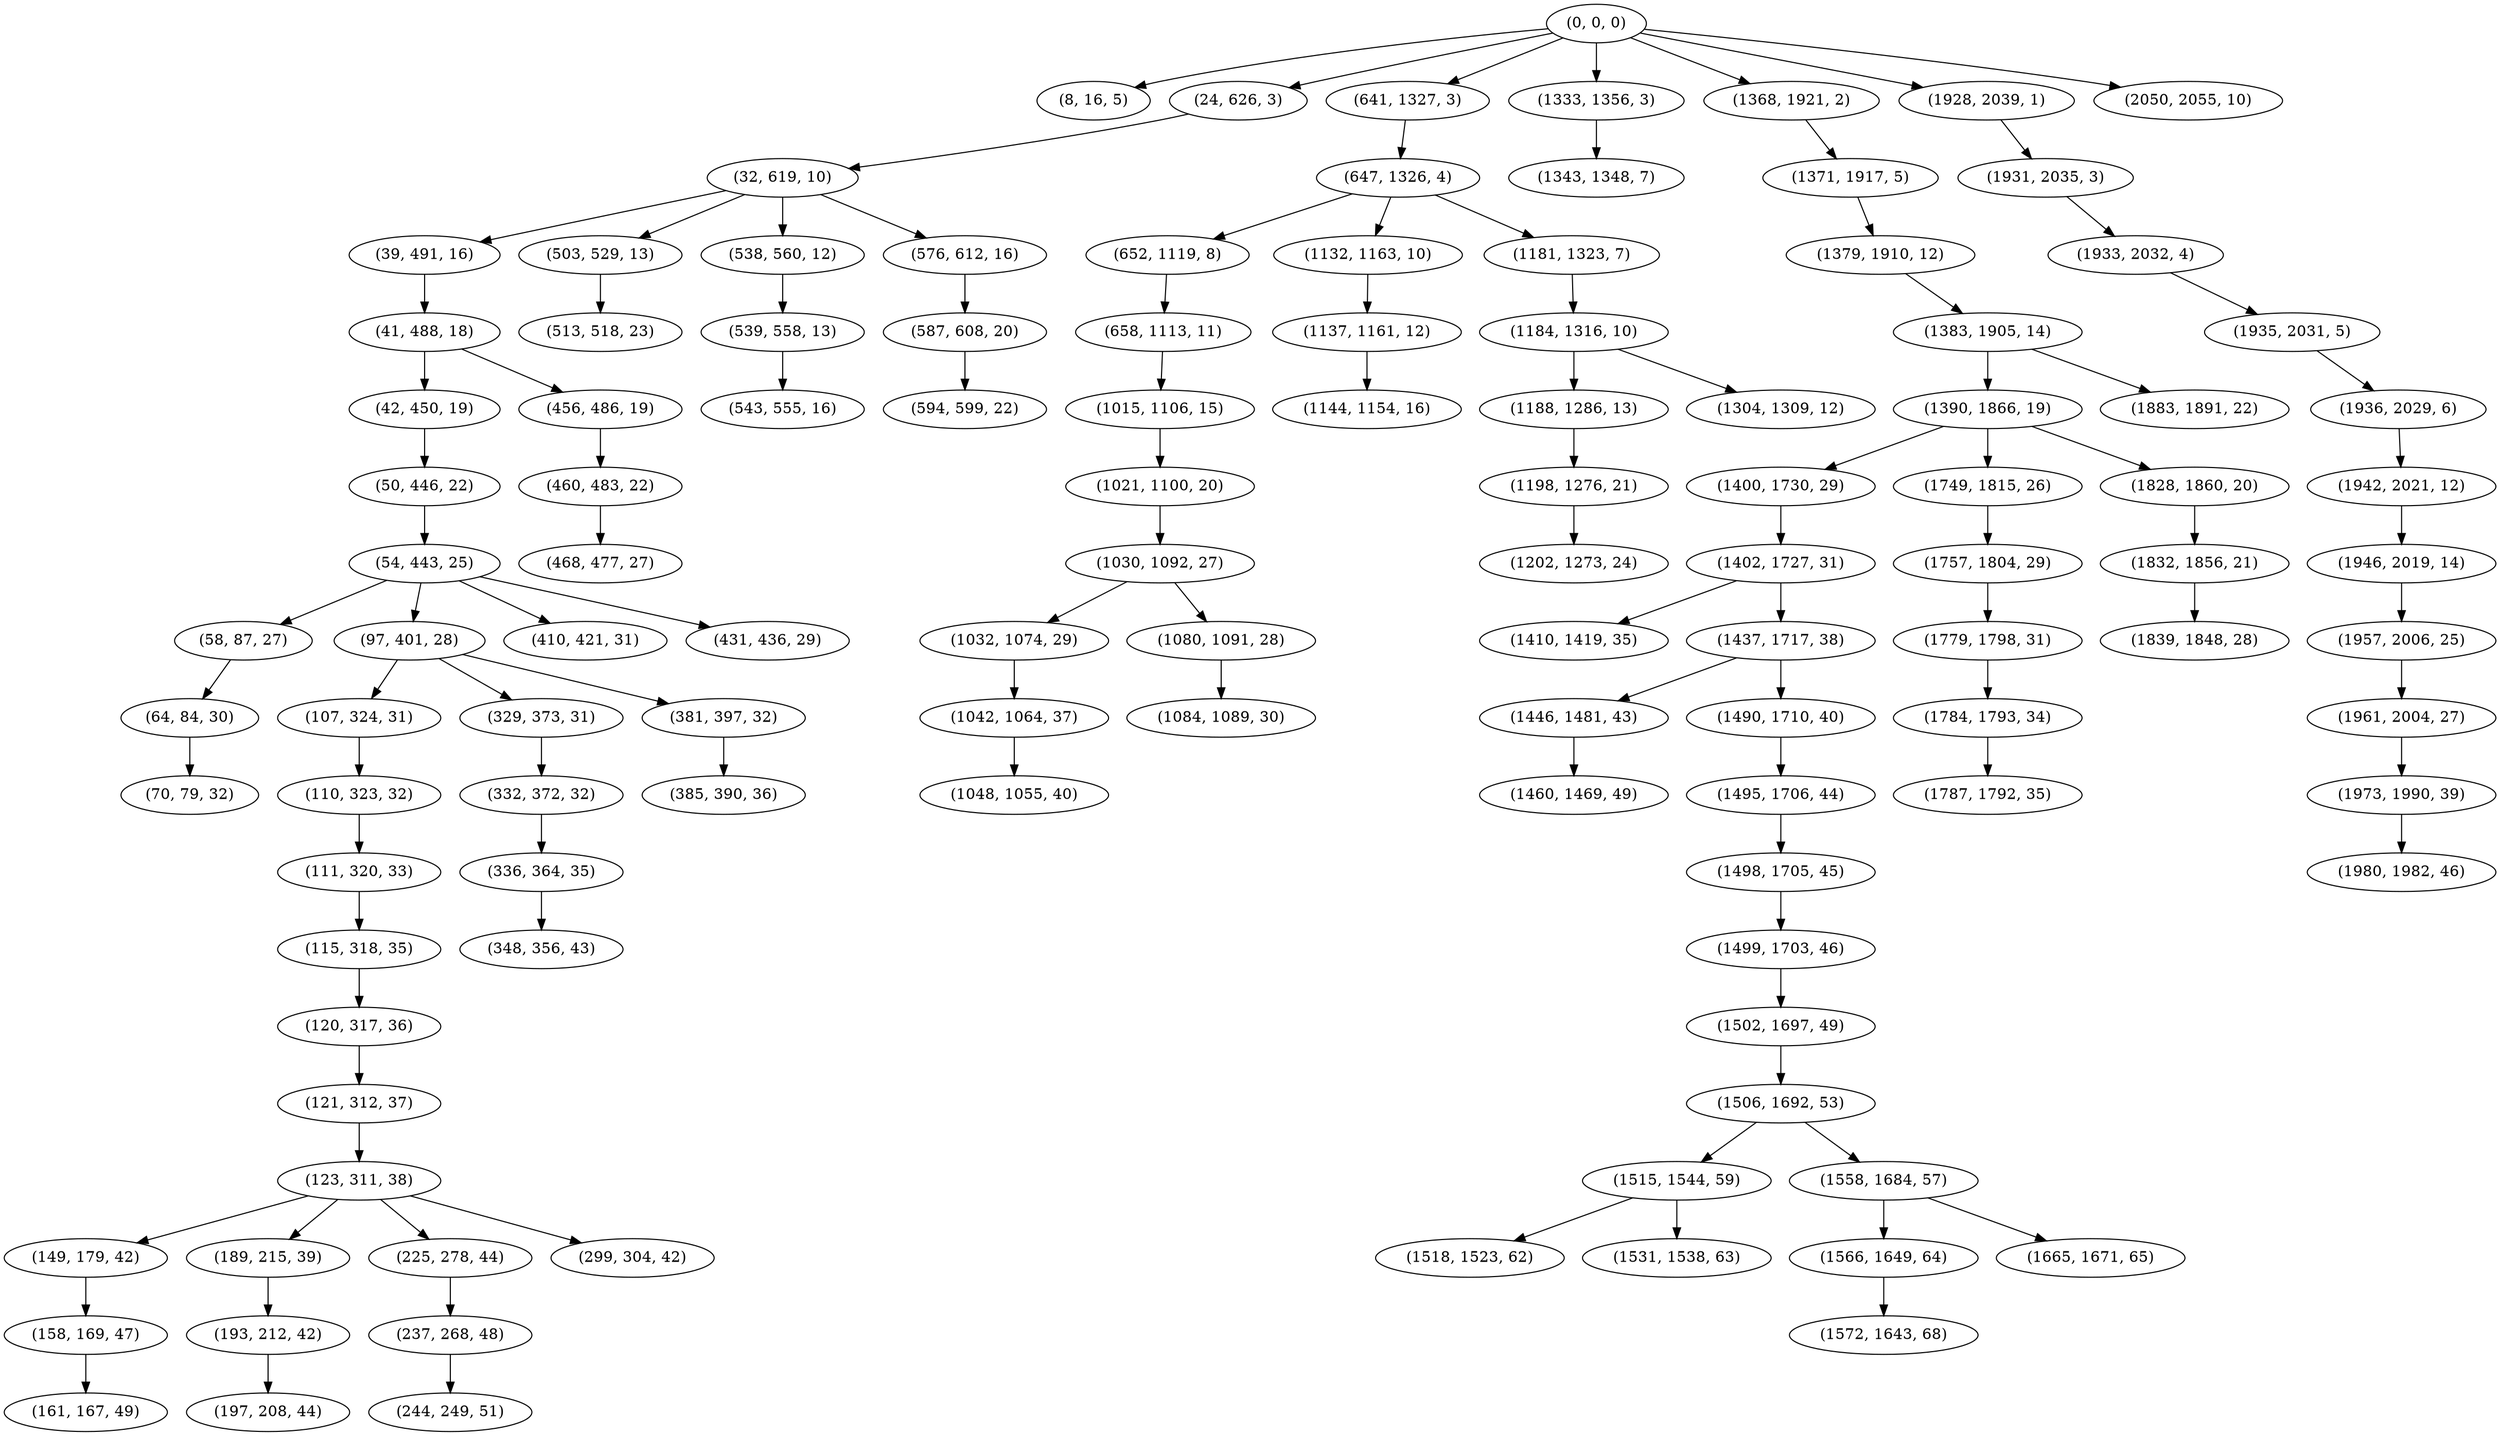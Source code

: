 digraph tree {
    "(0, 0, 0)";
    "(8, 16, 5)";
    "(24, 626, 3)";
    "(32, 619, 10)";
    "(39, 491, 16)";
    "(41, 488, 18)";
    "(42, 450, 19)";
    "(50, 446, 22)";
    "(54, 443, 25)";
    "(58, 87, 27)";
    "(64, 84, 30)";
    "(70, 79, 32)";
    "(97, 401, 28)";
    "(107, 324, 31)";
    "(110, 323, 32)";
    "(111, 320, 33)";
    "(115, 318, 35)";
    "(120, 317, 36)";
    "(121, 312, 37)";
    "(123, 311, 38)";
    "(149, 179, 42)";
    "(158, 169, 47)";
    "(161, 167, 49)";
    "(189, 215, 39)";
    "(193, 212, 42)";
    "(197, 208, 44)";
    "(225, 278, 44)";
    "(237, 268, 48)";
    "(244, 249, 51)";
    "(299, 304, 42)";
    "(329, 373, 31)";
    "(332, 372, 32)";
    "(336, 364, 35)";
    "(348, 356, 43)";
    "(381, 397, 32)";
    "(385, 390, 36)";
    "(410, 421, 31)";
    "(431, 436, 29)";
    "(456, 486, 19)";
    "(460, 483, 22)";
    "(468, 477, 27)";
    "(503, 529, 13)";
    "(513, 518, 23)";
    "(538, 560, 12)";
    "(539, 558, 13)";
    "(543, 555, 16)";
    "(576, 612, 16)";
    "(587, 608, 20)";
    "(594, 599, 22)";
    "(641, 1327, 3)";
    "(647, 1326, 4)";
    "(652, 1119, 8)";
    "(658, 1113, 11)";
    "(1015, 1106, 15)";
    "(1021, 1100, 20)";
    "(1030, 1092, 27)";
    "(1032, 1074, 29)";
    "(1042, 1064, 37)";
    "(1048, 1055, 40)";
    "(1080, 1091, 28)";
    "(1084, 1089, 30)";
    "(1132, 1163, 10)";
    "(1137, 1161, 12)";
    "(1144, 1154, 16)";
    "(1181, 1323, 7)";
    "(1184, 1316, 10)";
    "(1188, 1286, 13)";
    "(1198, 1276, 21)";
    "(1202, 1273, 24)";
    "(1304, 1309, 12)";
    "(1333, 1356, 3)";
    "(1343, 1348, 7)";
    "(1368, 1921, 2)";
    "(1371, 1917, 5)";
    "(1379, 1910, 12)";
    "(1383, 1905, 14)";
    "(1390, 1866, 19)";
    "(1400, 1730, 29)";
    "(1402, 1727, 31)";
    "(1410, 1419, 35)";
    "(1437, 1717, 38)";
    "(1446, 1481, 43)";
    "(1460, 1469, 49)";
    "(1490, 1710, 40)";
    "(1495, 1706, 44)";
    "(1498, 1705, 45)";
    "(1499, 1703, 46)";
    "(1502, 1697, 49)";
    "(1506, 1692, 53)";
    "(1515, 1544, 59)";
    "(1518, 1523, 62)";
    "(1531, 1538, 63)";
    "(1558, 1684, 57)";
    "(1566, 1649, 64)";
    "(1572, 1643, 68)";
    "(1665, 1671, 65)";
    "(1749, 1815, 26)";
    "(1757, 1804, 29)";
    "(1779, 1798, 31)";
    "(1784, 1793, 34)";
    "(1787, 1792, 35)";
    "(1828, 1860, 20)";
    "(1832, 1856, 21)";
    "(1839, 1848, 28)";
    "(1883, 1891, 22)";
    "(1928, 2039, 1)";
    "(1931, 2035, 3)";
    "(1933, 2032, 4)";
    "(1935, 2031, 5)";
    "(1936, 2029, 6)";
    "(1942, 2021, 12)";
    "(1946, 2019, 14)";
    "(1957, 2006, 25)";
    "(1961, 2004, 27)";
    "(1973, 1990, 39)";
    "(1980, 1982, 46)";
    "(2050, 2055, 10)";
    "(0, 0, 0)" -> "(8, 16, 5)";
    "(0, 0, 0)" -> "(24, 626, 3)";
    "(0, 0, 0)" -> "(641, 1327, 3)";
    "(0, 0, 0)" -> "(1333, 1356, 3)";
    "(0, 0, 0)" -> "(1368, 1921, 2)";
    "(0, 0, 0)" -> "(1928, 2039, 1)";
    "(0, 0, 0)" -> "(2050, 2055, 10)";
    "(24, 626, 3)" -> "(32, 619, 10)";
    "(32, 619, 10)" -> "(39, 491, 16)";
    "(32, 619, 10)" -> "(503, 529, 13)";
    "(32, 619, 10)" -> "(538, 560, 12)";
    "(32, 619, 10)" -> "(576, 612, 16)";
    "(39, 491, 16)" -> "(41, 488, 18)";
    "(41, 488, 18)" -> "(42, 450, 19)";
    "(41, 488, 18)" -> "(456, 486, 19)";
    "(42, 450, 19)" -> "(50, 446, 22)";
    "(50, 446, 22)" -> "(54, 443, 25)";
    "(54, 443, 25)" -> "(58, 87, 27)";
    "(54, 443, 25)" -> "(97, 401, 28)";
    "(54, 443, 25)" -> "(410, 421, 31)";
    "(54, 443, 25)" -> "(431, 436, 29)";
    "(58, 87, 27)" -> "(64, 84, 30)";
    "(64, 84, 30)" -> "(70, 79, 32)";
    "(97, 401, 28)" -> "(107, 324, 31)";
    "(97, 401, 28)" -> "(329, 373, 31)";
    "(97, 401, 28)" -> "(381, 397, 32)";
    "(107, 324, 31)" -> "(110, 323, 32)";
    "(110, 323, 32)" -> "(111, 320, 33)";
    "(111, 320, 33)" -> "(115, 318, 35)";
    "(115, 318, 35)" -> "(120, 317, 36)";
    "(120, 317, 36)" -> "(121, 312, 37)";
    "(121, 312, 37)" -> "(123, 311, 38)";
    "(123, 311, 38)" -> "(149, 179, 42)";
    "(123, 311, 38)" -> "(189, 215, 39)";
    "(123, 311, 38)" -> "(225, 278, 44)";
    "(123, 311, 38)" -> "(299, 304, 42)";
    "(149, 179, 42)" -> "(158, 169, 47)";
    "(158, 169, 47)" -> "(161, 167, 49)";
    "(189, 215, 39)" -> "(193, 212, 42)";
    "(193, 212, 42)" -> "(197, 208, 44)";
    "(225, 278, 44)" -> "(237, 268, 48)";
    "(237, 268, 48)" -> "(244, 249, 51)";
    "(329, 373, 31)" -> "(332, 372, 32)";
    "(332, 372, 32)" -> "(336, 364, 35)";
    "(336, 364, 35)" -> "(348, 356, 43)";
    "(381, 397, 32)" -> "(385, 390, 36)";
    "(456, 486, 19)" -> "(460, 483, 22)";
    "(460, 483, 22)" -> "(468, 477, 27)";
    "(503, 529, 13)" -> "(513, 518, 23)";
    "(538, 560, 12)" -> "(539, 558, 13)";
    "(539, 558, 13)" -> "(543, 555, 16)";
    "(576, 612, 16)" -> "(587, 608, 20)";
    "(587, 608, 20)" -> "(594, 599, 22)";
    "(641, 1327, 3)" -> "(647, 1326, 4)";
    "(647, 1326, 4)" -> "(652, 1119, 8)";
    "(647, 1326, 4)" -> "(1132, 1163, 10)";
    "(647, 1326, 4)" -> "(1181, 1323, 7)";
    "(652, 1119, 8)" -> "(658, 1113, 11)";
    "(658, 1113, 11)" -> "(1015, 1106, 15)";
    "(1015, 1106, 15)" -> "(1021, 1100, 20)";
    "(1021, 1100, 20)" -> "(1030, 1092, 27)";
    "(1030, 1092, 27)" -> "(1032, 1074, 29)";
    "(1030, 1092, 27)" -> "(1080, 1091, 28)";
    "(1032, 1074, 29)" -> "(1042, 1064, 37)";
    "(1042, 1064, 37)" -> "(1048, 1055, 40)";
    "(1080, 1091, 28)" -> "(1084, 1089, 30)";
    "(1132, 1163, 10)" -> "(1137, 1161, 12)";
    "(1137, 1161, 12)" -> "(1144, 1154, 16)";
    "(1181, 1323, 7)" -> "(1184, 1316, 10)";
    "(1184, 1316, 10)" -> "(1188, 1286, 13)";
    "(1184, 1316, 10)" -> "(1304, 1309, 12)";
    "(1188, 1286, 13)" -> "(1198, 1276, 21)";
    "(1198, 1276, 21)" -> "(1202, 1273, 24)";
    "(1333, 1356, 3)" -> "(1343, 1348, 7)";
    "(1368, 1921, 2)" -> "(1371, 1917, 5)";
    "(1371, 1917, 5)" -> "(1379, 1910, 12)";
    "(1379, 1910, 12)" -> "(1383, 1905, 14)";
    "(1383, 1905, 14)" -> "(1390, 1866, 19)";
    "(1383, 1905, 14)" -> "(1883, 1891, 22)";
    "(1390, 1866, 19)" -> "(1400, 1730, 29)";
    "(1390, 1866, 19)" -> "(1749, 1815, 26)";
    "(1390, 1866, 19)" -> "(1828, 1860, 20)";
    "(1400, 1730, 29)" -> "(1402, 1727, 31)";
    "(1402, 1727, 31)" -> "(1410, 1419, 35)";
    "(1402, 1727, 31)" -> "(1437, 1717, 38)";
    "(1437, 1717, 38)" -> "(1446, 1481, 43)";
    "(1437, 1717, 38)" -> "(1490, 1710, 40)";
    "(1446, 1481, 43)" -> "(1460, 1469, 49)";
    "(1490, 1710, 40)" -> "(1495, 1706, 44)";
    "(1495, 1706, 44)" -> "(1498, 1705, 45)";
    "(1498, 1705, 45)" -> "(1499, 1703, 46)";
    "(1499, 1703, 46)" -> "(1502, 1697, 49)";
    "(1502, 1697, 49)" -> "(1506, 1692, 53)";
    "(1506, 1692, 53)" -> "(1515, 1544, 59)";
    "(1506, 1692, 53)" -> "(1558, 1684, 57)";
    "(1515, 1544, 59)" -> "(1518, 1523, 62)";
    "(1515, 1544, 59)" -> "(1531, 1538, 63)";
    "(1558, 1684, 57)" -> "(1566, 1649, 64)";
    "(1558, 1684, 57)" -> "(1665, 1671, 65)";
    "(1566, 1649, 64)" -> "(1572, 1643, 68)";
    "(1749, 1815, 26)" -> "(1757, 1804, 29)";
    "(1757, 1804, 29)" -> "(1779, 1798, 31)";
    "(1779, 1798, 31)" -> "(1784, 1793, 34)";
    "(1784, 1793, 34)" -> "(1787, 1792, 35)";
    "(1828, 1860, 20)" -> "(1832, 1856, 21)";
    "(1832, 1856, 21)" -> "(1839, 1848, 28)";
    "(1928, 2039, 1)" -> "(1931, 2035, 3)";
    "(1931, 2035, 3)" -> "(1933, 2032, 4)";
    "(1933, 2032, 4)" -> "(1935, 2031, 5)";
    "(1935, 2031, 5)" -> "(1936, 2029, 6)";
    "(1936, 2029, 6)" -> "(1942, 2021, 12)";
    "(1942, 2021, 12)" -> "(1946, 2019, 14)";
    "(1946, 2019, 14)" -> "(1957, 2006, 25)";
    "(1957, 2006, 25)" -> "(1961, 2004, 27)";
    "(1961, 2004, 27)" -> "(1973, 1990, 39)";
    "(1973, 1990, 39)" -> "(1980, 1982, 46)";
}
